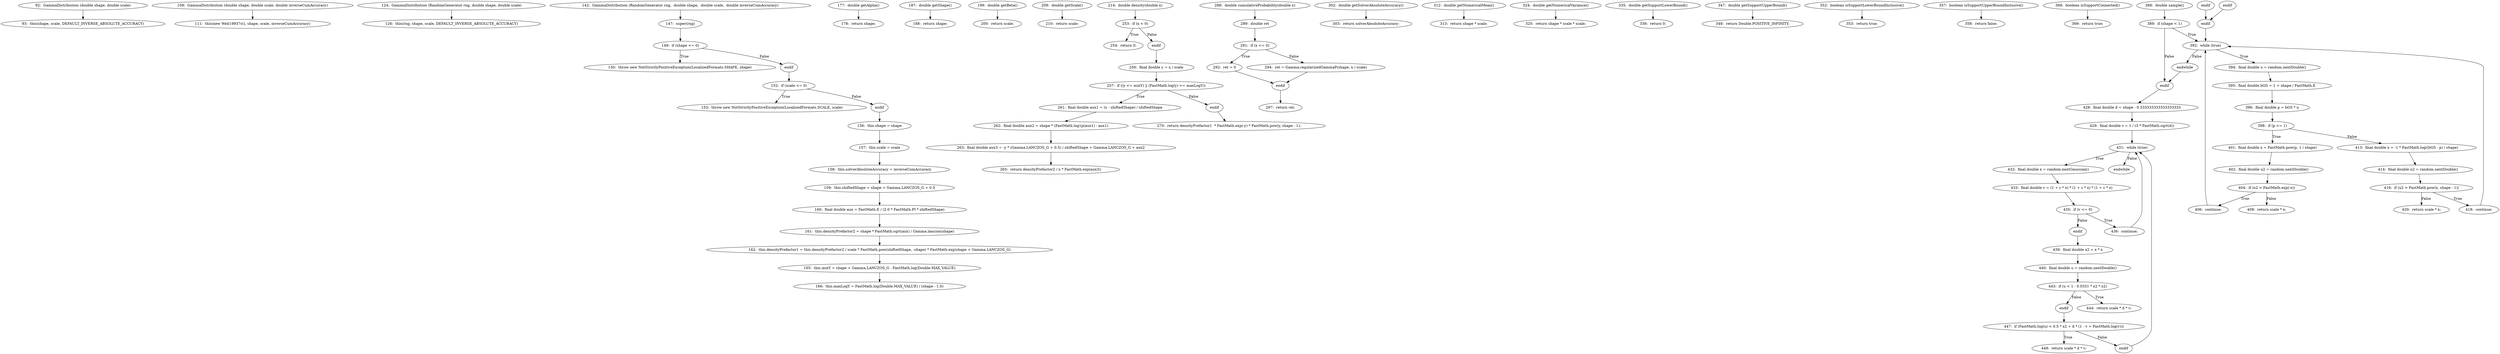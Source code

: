 digraph GammaDistribution_CFG {
  // graph-vertices
  v1  [label="92:  GammaDistribution (double shape, double scale)"];
  v2  [label="93:  this(shape, scale, DEFAULT_INVERSE_ABSOLUTE_ACCURACY)"];
  v3  [label="109:  GammaDistribution (double shape, double scale, double inverseCumAccuracy)"];
  v4  [label="111:  this(new Well19937c(), shape, scale, inverseCumAccuracy)"];
  v5  [label="124:  GammaDistribution (RandomGenerator rng, double shape, double scale)"];
  v6  [label="126:  this(rng, shape, scale, DEFAULT_INVERSE_ABSOLUTE_ACCURACY)"];
  v7  [label="142:  GammaDistribution (RandomGenerator rng,  double shape,  double scale,  double inverseCumAccuracy)"];
  v8  [label="147:  super(rng)"];
  v9  [label="149:  if (shape <= 0)"];
  v10  [label="150:  throw new NotStrictlyPositiveException(LocalizedFormats.SHAPE, shape)"];
  v11  [label="endif"];
  v12  [label="152:  if (scale <= 0)"];
  v13  [label="153:  throw new NotStrictlyPositiveException(LocalizedFormats.SCALE, scale)"];
  v14  [label="endif"];
  v15  [label="156:  this.shape = shape"];
  v16  [label="157:  this.scale = scale"];
  v17  [label="158:  this.solverAbsoluteAccuracy = inverseCumAccuracy"];
  v18  [label="159:  this.shiftedShape = shape + Gamma.LANCZOS_G + 0.5"];
  v19  [label="160:  final double aux = FastMath.E / (2.0 * FastMath.PI * shiftedShape)"];
  v20  [label="161:  this.densityPrefactor2 = shape * FastMath.sqrt(aux) / Gamma.lanczos(shape)"];
  v21  [label="162:  this.densityPrefactor1 = this.densityPrefactor2 / scale * FastMath.pow(shiftedShape, -shape) * FastMath.exp(shape + Gamma.LANCZOS_G)"];
  v22  [label="165:  this.minY = shape + Gamma.LANCZOS_G - FastMath.log(Double.MAX_VALUE)"];
  v23  [label="166:  this.maxLogY = FastMath.log(Double.MAX_VALUE) / (shape - 1.0)"];
  v24  [label="177:  double getAlpha()"];
  v25  [label="178:  return shape;"];
  v26  [label="187:  double getShape()"];
  v27  [label="188:  return shape;"];
  v28  [label="199:  double getBeta()"];
  v29  [label="200:  return scale;"];
  v30  [label="209:  double getScale()"];
  v31  [label="210:  return scale;"];
  v32  [label="214:  double density(double x)"];
  v33  [label="253:  if (x < 0)"];
  v34  [label="254:  return 0;"];
  v35  [label="endif"];
  v36  [label="256:  final double y = x / scale"];
  v37  [label="257:  if ((y <= minY) || (FastMath.log(y) >= maxLogY))"];
  v38  [label="261:  final double aux1 = (y - shiftedShape) / shiftedShape"];
  v39  [label="262:  final double aux2 = shape * (FastMath.log1p(aux1) - aux1)"];
  v40  [label="263:  final double aux3 = -y * (Gamma.LANCZOS_G + 0.5) / shiftedShape + Gamma.LANCZOS_G + aux2"];
  v41  [label="265:  return densityPrefactor2 / x * FastMath.exp(aux3);"];
  v42  [label="endif"];
  v43  [label="270:  return densityPrefactor1  * FastMath.exp(-y) * FastMath.pow(y, shape - 1);"];
  v44  [label="288:  double cumulativeProbability(double x)"];
  v45  [label="289:  double ret"];
  v46  [label="291:  if (x <= 0)"];
  v47  [label="292:  ret = 0"];
  v48  [label="endif"];
  v49  [label="294:  ret = Gamma.regularizedGammaP(shape, x / scale)"];
  v50  [label="297:  return ret;"];
  v51  [label="302:  double getSolverAbsoluteAccuracy()"];
  v52  [label="303:  return solverAbsoluteAccuracy;"];
  v53  [label="312:  double getNumericalMean()"];
  v54  [label="313:  return shape * scale;"];
  v55  [label="324:  double getNumericalVariance()"];
  v56  [label="325:  return shape * scale * scale;"];
  v57  [label="335:  double getSupportLowerBound()"];
  v58  [label="336:  return 0;"];
  v59  [label="347:  double getSupportUpperBound()"];
  v60  [label="348:  return Double.POSITIVE_INFINITY;"];
  v61  [label="352:  boolean isSupportLowerBoundInclusive()"];
  v62  [label="353:  return true;"];
  v63  [label="357:  boolean isSupportUpperBoundInclusive()"];
  v64  [label="358:  return false;"];
  v65  [label="368:  boolean isSupportConnected()"];
  v66  [label="369:  return true;"];
  v67  [label="388:  double sample()"];
  v68  [label="389:  if (shape < 1)"];
  v69  [label="392:  while (true)"];
  v70  [label="endwhile"];
  v71  [label="394:  final double u = random.nextDouble()"];
  v72  [label="395:  final double bGS = 1 + shape / FastMath.E"];
  v73  [label="396:  final double p = bGS * u"];
  v74  [label="398:  if (p <= 1)"];
  v75  [label="401:  final double x = FastMath.pow(p, 1 / shape)"];
  v76  [label="402:  final double u2 = random.nextDouble()"];
  v77  [label="404:  if (u2 > FastMath.exp(-x))"];
  v78  [label="406:  continue;"];
  v79  [label="endif"];
  v80  [label="408:  return scale * x;"];
  v81  [label="endif"];
  v82  [label="413:  final double x = -1 * FastMath.log((bGS - p) / shape)"];
  v83  [label="414:  final double u2 = random.nextDouble()"];
  v84  [label="416:  if (u2 > FastMath.pow(x, shape - 1))"];
  v85  [label="418:  continue;"];
  v86  [label="endif"];
  v87  [label="420:  return scale * x;"];
  v88  [label="endif"];
  v89  [label="428:  final double d = shape - 0.333333333333333333"];
  v90  [label="429:  final double c = 1 / (3 * FastMath.sqrt(d))"];
  v91  [label="431:  while (true)"];
  v92  [label="endwhile"];
  v93  [label="432:  final double x = random.nextGaussian()"];
  v94  [label="433:  final double v = (1 + c * x) * (1 + c * x) * (1 + c * x)"];
  v95  [label="435:  if (v <= 0)"];
  v96  [label="436:  continue;"];
  v97  [label="endif"];
  v98  [label="439:  final double x2 = x * x"];
  v99  [label="440:  final double u = random.nextDouble()"];
  v100  [label="443:  if (u < 1 - 0.0331 * x2 * x2)"];
  v101  [label="444:  return scale * d * v;"];
  v102  [label="endif"];
  v103  [label="447:  if (FastMath.log(u) < 0.5 * x2 + d * (1 - v + FastMath.log(v)))"];
  v104  [label="448:  return scale * d * v;"];
  v105  [label="endif"];
  // graph-edges
  v1 -> v2;
  v3 -> v4;
  v5 -> v6;
  v7 -> v8;
  v8 -> v9;
  v9 -> v10  [label="True"];
  v9 -> v11  [label="False"];
  v11 -> v12;
  v12 -> v13  [label="True"];
  v12 -> v14  [label="False"];
  v14 -> v15;
  v15 -> v16;
  v16 -> v17;
  v17 -> v18;
  v18 -> v19;
  v19 -> v20;
  v20 -> v21;
  v21 -> v22;
  v22 -> v23;
  v24 -> v25;
  v26 -> v27;
  v28 -> v29;
  v30 -> v31;
  v32 -> v33;
  v33 -> v34  [label="True"];
  v33 -> v35  [label="False"];
  v35 -> v36;
  v36 -> v37;
  v37 -> v38  [label="True"];
  v38 -> v39;
  v39 -> v40;
  v40 -> v41;
  v37 -> v42  [label="False"];
  v42 -> v43;
  v44 -> v45;
  v45 -> v46;
  v46 -> v47  [label="True"];
  v47 -> v48;
  v46 -> v49  [label="False"];
  v49 -> v48;
  v48 -> v50;
  v51 -> v52;
  v53 -> v54;
  v55 -> v56;
  v57 -> v58;
  v59 -> v60;
  v61 -> v62;
  v63 -> v64;
  v65 -> v66;
  v67 -> v68;
  v68 -> v69  [label="True"];
  v69 -> v70  [label="False"];
  v69 -> v71  [label="True"];
  v71 -> v72;
  v72 -> v73;
  v73 -> v74;
  v74 -> v75  [label="True"];
  v75 -> v76;
  v76 -> v77;
  v77 -> v78  [label="True"];
  v78 -> v69;
  v77 -> v80  [label="False"];
  v79 -> v81;
  v74 -> v82  [label="False"];
  v82 -> v83;
  v83 -> v84;
  v84 -> v85  [label="True"];
  v85 -> v69;
  v84 -> v87  [label="False"];
  v86 -> v81;
  v81 -> v69;
  v70 -> v88;
  v68 -> v88  [label="False"];
  v88 -> v89;
  v89 -> v90;
  v90 -> v91;
  v91 -> v92  [label="False"];
  v91 -> v93  [label="True"];
  v93 -> v94;
  v94 -> v95;
  v95 -> v96  [label="True"];
  v96 -> v91;
  v95 -> v97  [label="False"];
  v97 -> v98;
  v98 -> v99;
  v99 -> v100;
  v100 -> v101  [label="True"];
  v100 -> v102  [label="False"];
  v102 -> v103;
  v103 -> v104  [label="True"];
  v103 -> v105  [label="False"];
  v105 -> v91;
  // end-of-graph
}
